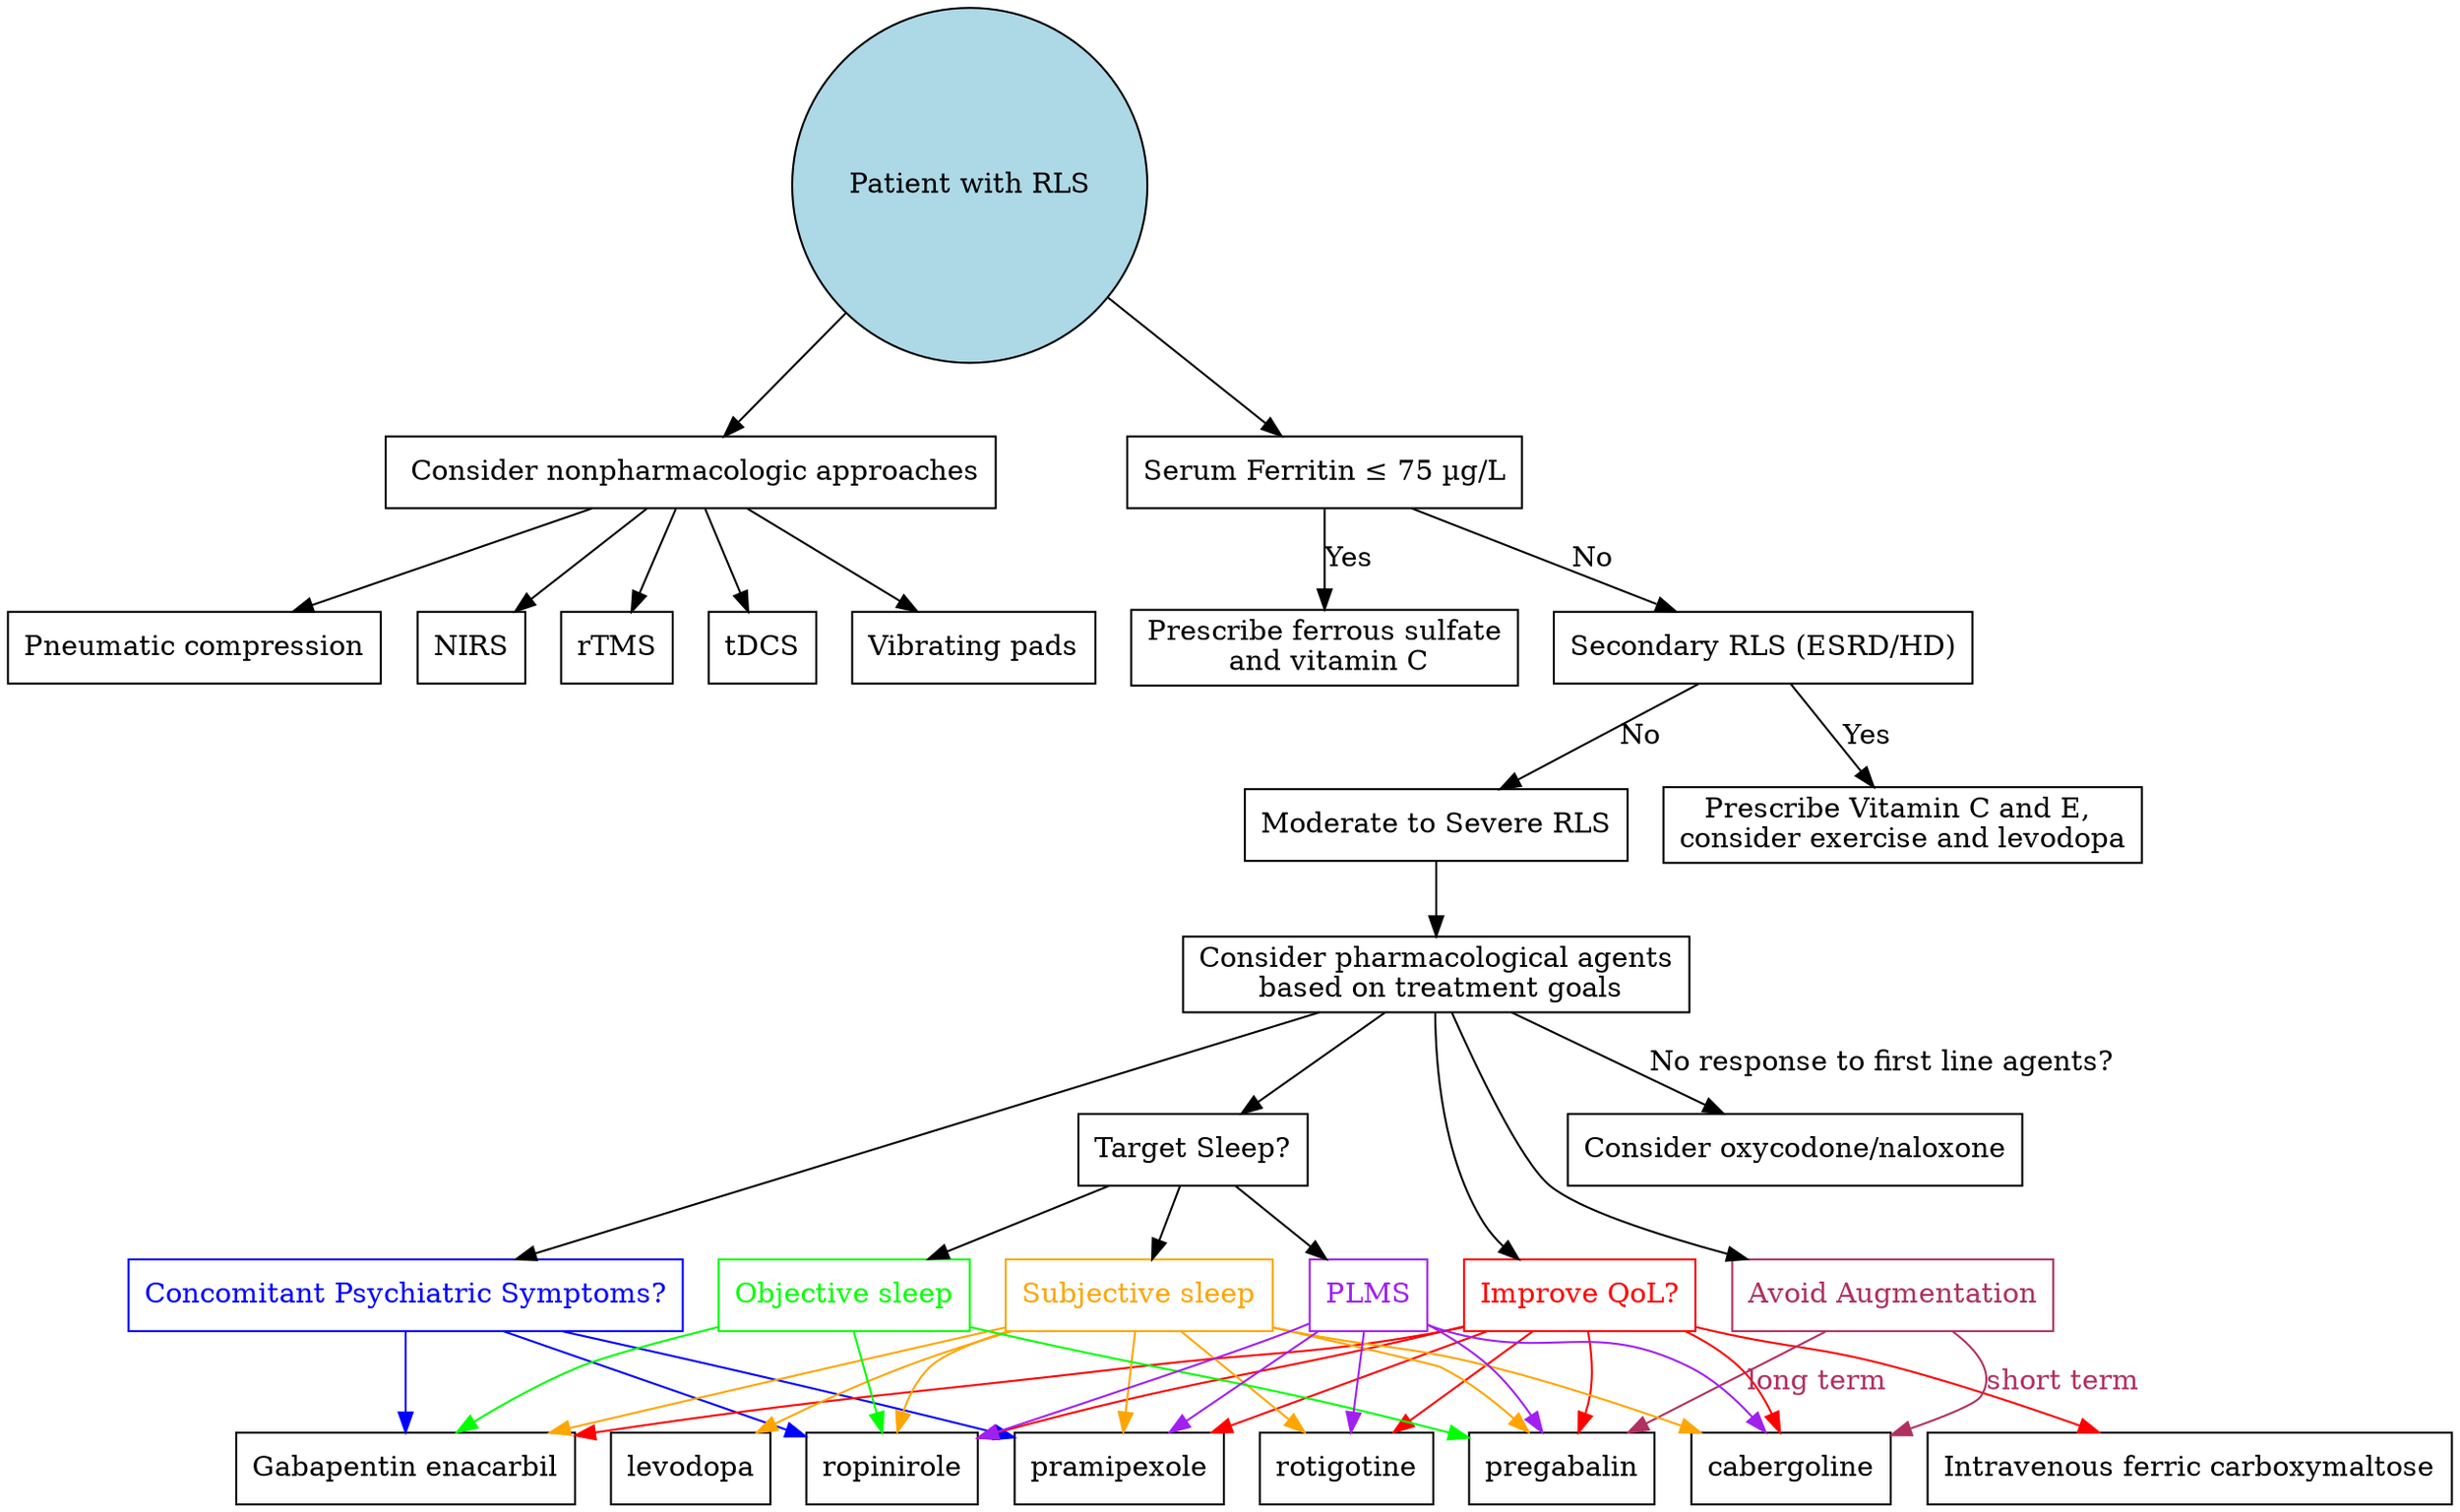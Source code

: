 digraph RLS_Treatment {
    node [shape=box];

    start [label="Patient with RLS", shape=circle, style=filled, fillcolor=lightblue];
    moderate_severe_RLS [label="Moderate to Severe RLS"];
    target_sleep [label="Target Sleep?"];
    
  
    pharmacologic_agent [label="Consider pharmacological agents\n based on treatment goals"]
    vibrating_pads [label="Vibrating pads"]
    nonpharmacologic [label=" Consider nonpharmacologic approaches"];
    serum_ferritin [label="Serum Ferritin ≤ 75 µg/L"];
    secondary_RLS [label="Secondary RLS (ESRD/HD)"];
    ferrous_sulfate_vitC [label="Prescribe ferrous sulfate\n and vitamin C"];
    vitamin_C_E [label="Prescribe Vitamin C and E, \nconsider exercise and levodopa"];
    IV_FCM [label="Intravenous ferric carboxymaltose"];
    gabapentin_enacarbil[label="Gabapentin enacarbil"];
    pneumatic_compression[label="Pneumatic compression"];
    concomitant_psychiatric [label="Concomitant Psychiatric Symptoms?", fontcolor="blue", color="blue"];
    improve_QoL [label="Improve QoL?", fontcolor="red", color="red"];
    avoid_augmentation [label="Avoid Augmentation", fontcolor="maroon",color="maroon"];
    subjective_sleep[label="Subjective sleep",fontcolor="orange",color="orange"]
    objective_sleep[label="Objective sleep", fontcolor="green",color="green"]
    PLMS[label="PLMS",fontcolor="purple",color="purple"]
    oxycodone_naloxone[label="Consider oxycodone/naloxone"];
    start -> nonpharmacologic;
    start -> serum_ferritin;
    

    serum_ferritin -> ferrous_sulfate_vitC [label="Yes"];
    serum_ferritin -> secondary_RLS [label="No"];
    secondary_RLS -> vitamin_C_E [label="Yes"];
    secondary_RLS -> moderate_severe_RLS [label="No"];

    moderate_severe_RLS -> pharmacologic_agent
    pharmacologic_agent  -> target_sleep;
    pharmacologic_agent  -> concomitant_psychiatric;
    pharmacologic_agent  -> improve_QoL;
    pharmacologic_agent  -> avoid_augmentation;
    pharmacologic_agent -> oxycodone_naloxone [label="No response to first line agents?"]
    
    target_sleep -> subjective_sleep;
    target_sleep -> objective_sleep;
    target_sleep -> PLMS;

    PLMS -> ropinirole[color="purple"];
    PLMS -> pramipexole[color="purple"];
    PLMS -> rotigotine[color="purple"];
    PLMS -> cabergoline[color="purple"];
    PLMS -> pregabalin[color="purple"];

    objective_sleep -> ropinirole[color="green"];
    objective_sleep -> gabapentin_enacarbil[color="green"];
    objective_sleep -> pregabalin[color="green"];

    subjective_sleep -> cabergoline[color="orange"];
    subjective_sleep -> gabapentin_enacarbil[color="orange"];
    subjective_sleep -> ropinirole[color="orange"];
    subjective_sleep -> pramipexole[color="orange"];
    subjective_sleep -> pregabalin[color="orange"];
    subjective_sleep -> rotigotine[color="orange"];
    subjective_sleep -> levodopa[color="orange"];

    concomitant_psychiatric -> ropinirole[color="blue"];
    concomitant_psychiatric -> pramipexole[color="blue"];
    concomitant_psychiatric -> gabapentin_enacarbil[color="blue"];

    improve_QoL -> ropinirole[color="red"];
    improve_QoL -> pramipexole[color="red"];
    improve_QoL -> cabergoline[color="red"];
    improve_QoL -> gabapentin_enacarbil[color="red"];
    improve_QoL -> IV_FCM[color="red"];
    improve_QoL -> rotigotine[color="red"];
    improve_QoL -> pregabalin[color="red"];

    avoid_augmentation -> pregabalin[label="long term",color="maroon",fontcolor="maroon"];
    avoid_augmentation -> cabergoline[label="short term",color="maroon",fontcolor="maroon"];

    nonpharmacologic -> pneumatic_compression;
    nonpharmacologic -> NIRS;
    nonpharmacologic -> rTMS;
    nonpharmacologic -> vibrating_pads;
    nonpharmacologic -> tDCS;


}
